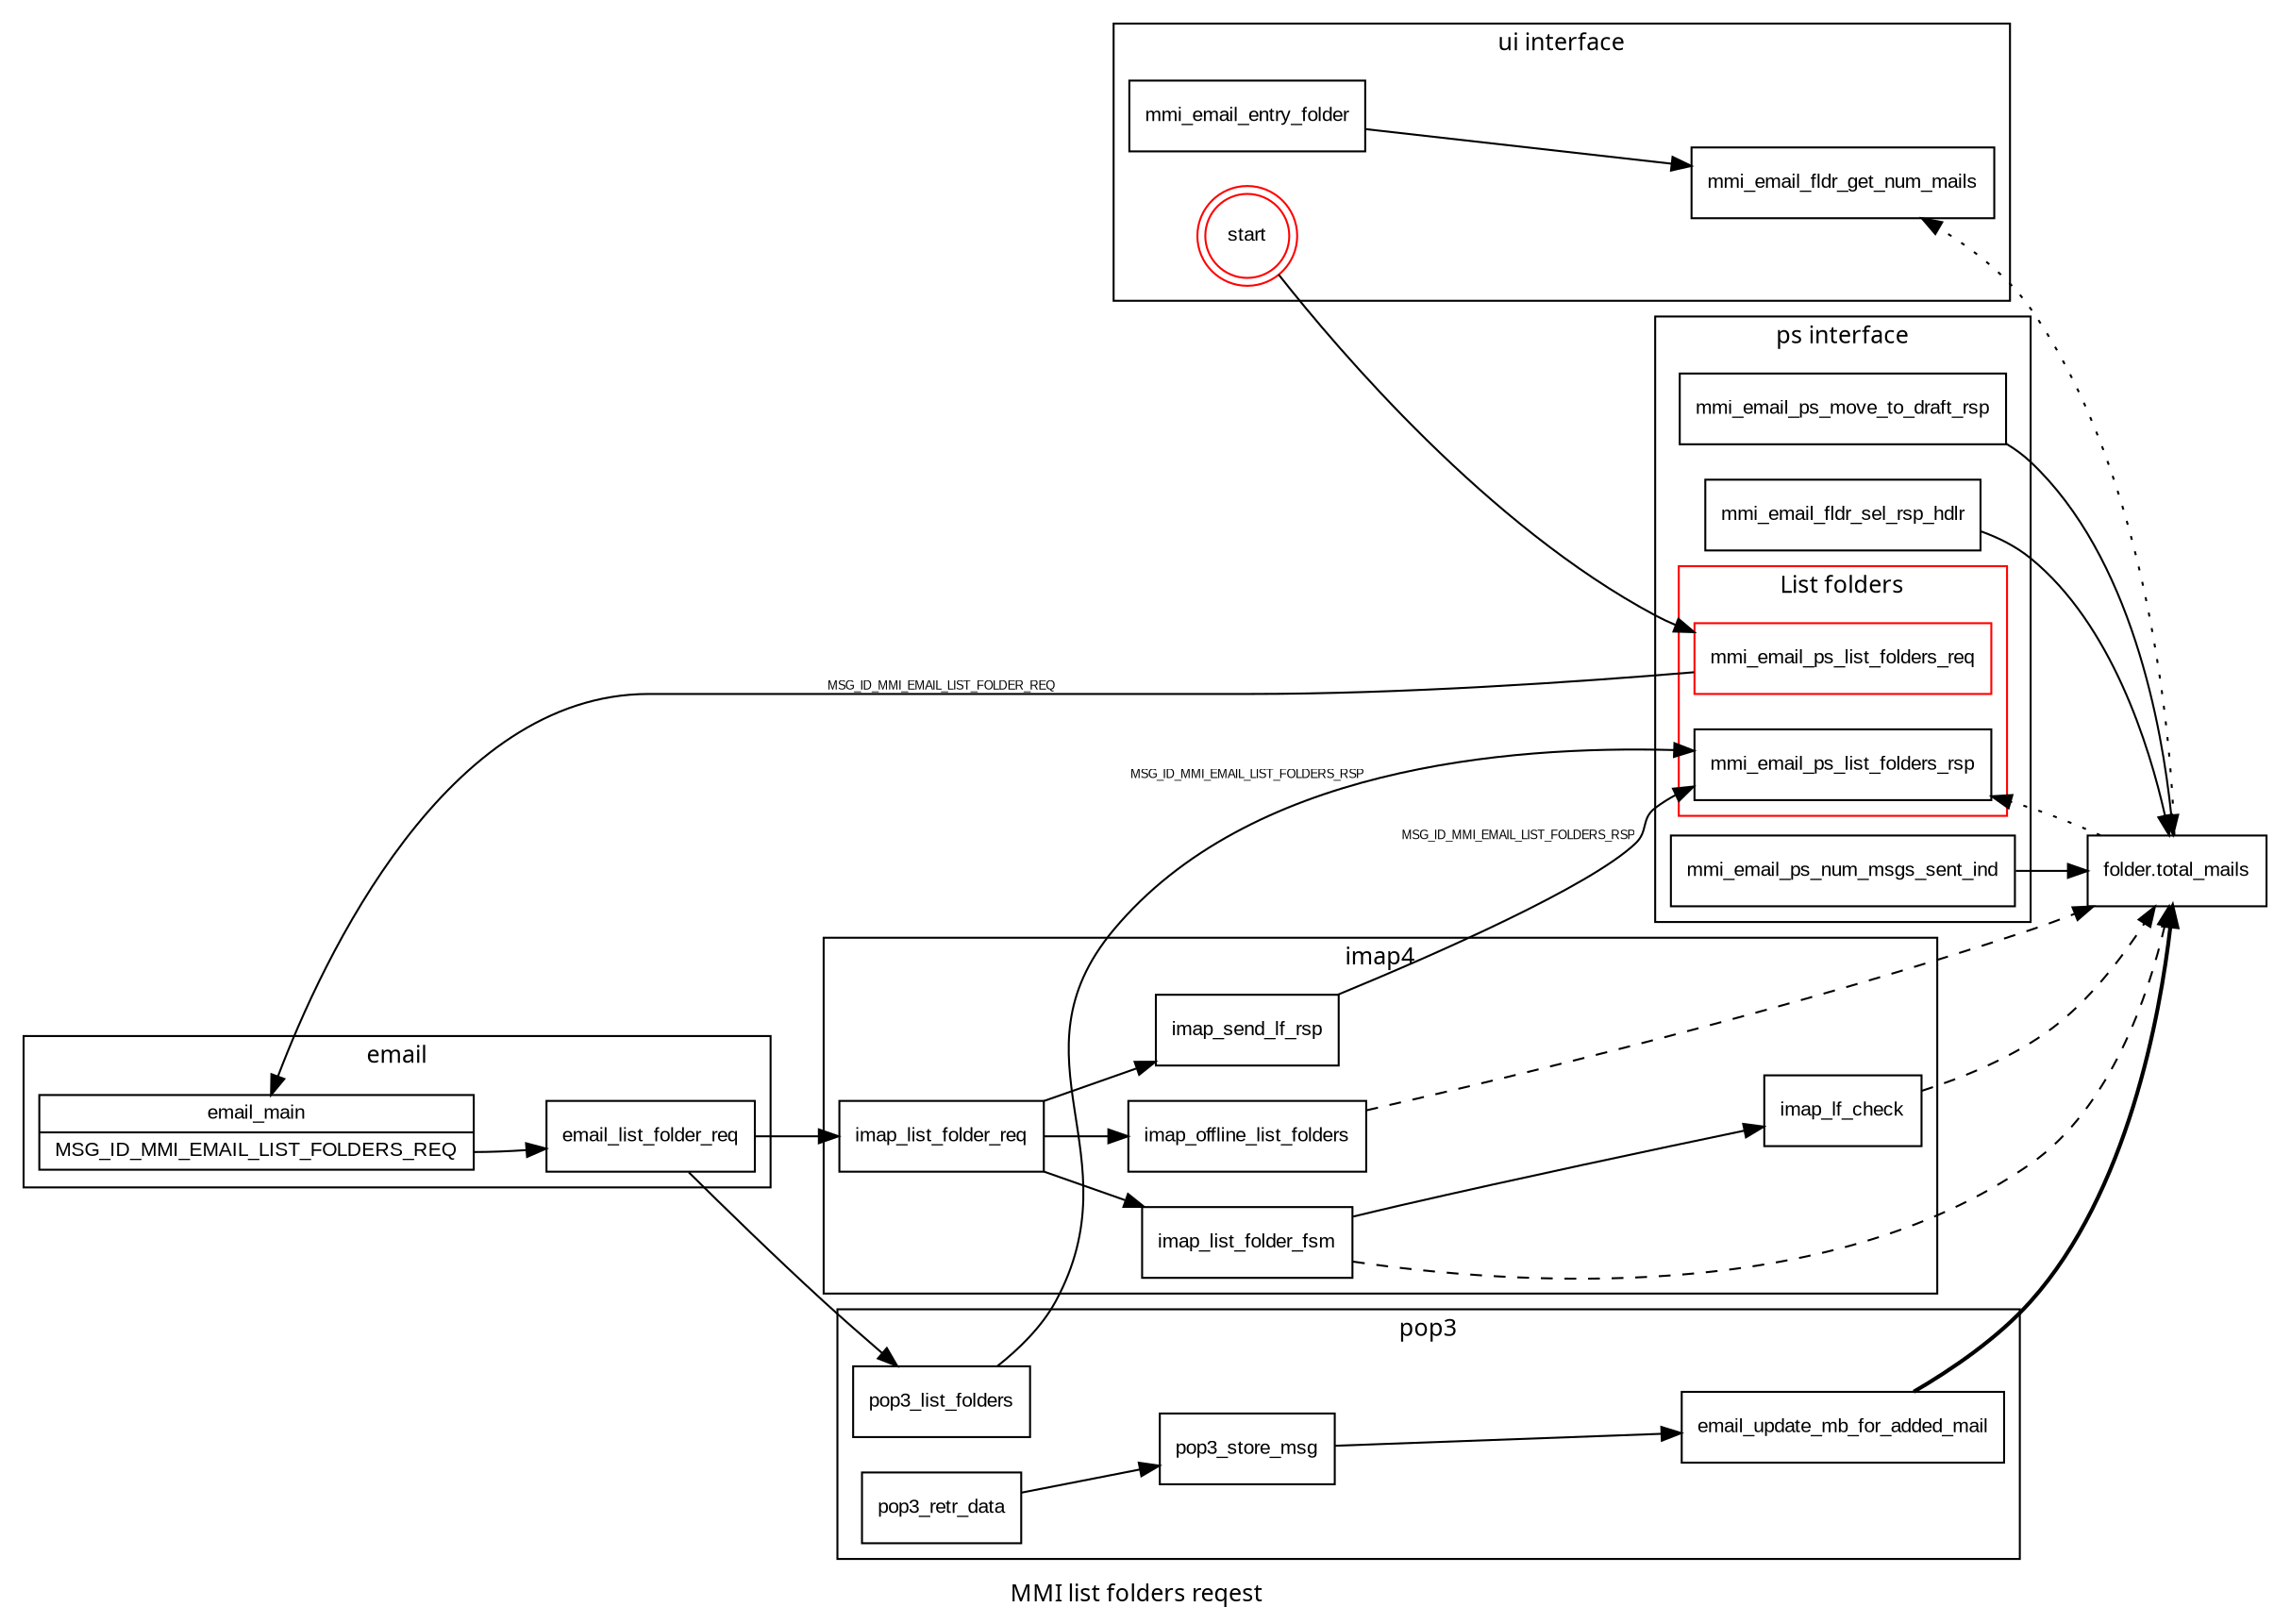 digraph g {
	graph [ fontsize = 12 fontname = "Lucida Console" overlap=false];
	node [fontsize = 10 shape = box fontname = "Arial"];
	edge [ fontsize = 6 fontname = "Arial" ];

	label = "MMI list folders reqest";
	rankdir=LR;

	tot [ label = "folder.total_mails" ];

	subgraph cluster_ui {	// ui interface
		label = "ui interface";
		ui_start [ label = "start" shape = doublecircle color = "red"];
		ui_entry [ label = "mmi_email_entry_folder" ];
		ui_getnum [ label = "mmi_email_fldr_get_num_mails" ];
	}

	subgraph cluster_ps {	// ps interface
		label = "ps interface";
		ps_numind [ label = "mmi_email_ps_num_msgs_sent_ind" ];
		ps_draftrsp [ label = "mmi_email_ps_move_to_draft_rsp" ];
		ps_listrsp [label = "mmi_email_ps_list_folders_rsp" ];	// first time here
		ps_selrsp [ label = "mmi_email_fldr_sel_rsp_hdlr" ];	// what msg would this handle?
		subgraph cluster_inner_ps {
			label = "List folders";
			color = red;
			ps_listreq [ label = "mmi_email_ps_list_folders_req" color = red ];
			ps_listrsp [ label = "mmi_email_ps_list_folders_rsp" ];
		}
	}

	subgraph cluster_email {	// email
		label = "email";
		eml [ label = "email_main | <1> MSG_ID_MMI_EMAIL_LIST_FOLDERS_REQ" shape = record ];
		em_lfr [ label = "email_list_folder_req" ];
	}


	subgraph cluster_imap {	// imap
		label = "imap4";
		im_listreq [ label = "imap_list_folder_req" ];
		im_check [ label = "imap_lf_check" ];
		im_listfsm [ label = "imap_list_folder_fsm" ];
		im_offlist [ label = "imap_offline_list_folders" ];
		im_sendlf [ label = "imap_send_lf_rsp" ];
	}

	subgraph cluster_pop3 {	// pop3
		label = "pop3";
		p3_list [ label = "pop3_list_folders" ];
		p3_addmail [ label = "email_update_mb_for_added_mail" ];
		p3_store [ label = "pop3_store_msg" ];
		p3_retr [ label = "pop3_retr_data" ];
	}


	ui_start -> ps_listreq [ltail=cluster_ps];
	ui_entry -> ui_getnum;

	ps_listreq -> eml [ label = "MSG_ID_MMI_EMAIL_LIST_FOLDER_REQ" ];
	ps_numind -> tot;
	ps_draftrsp -> tot;
	ps_selrsp -> tot;
	tot -> ps_listrsp [style = "dotted" ] ;

	eml:1 -> em_lfr -> {p3_list; im_listreq; };
	tot -> ui_getnum [ style = "dotted" ];

	im_listreq -> {im_listfsm; im_offlist; im_sendlf; };
	{im_check; im_listfsm; im_offlist; } -> tot [ style = "dashed" ];
	im_sendlf -> ps_listrsp [ label = "MSG_ID_MMI_EMAIL_LIST_FOLDERS_RSP" ];
	im_listfsm -> im_check;

//	p3_list -> tot;
	p3_addmail -> tot [ style = bold ];
	p3_list -> ps_listrsp [ label = "MSG_ID_MMI_EMAIL_LIST_FOLDERS_RSP" ];
	p3_retr -> p3_store -> p3_addmail;
}

//c->f [ltail=cluster_ps lhead=cluser_imap];
